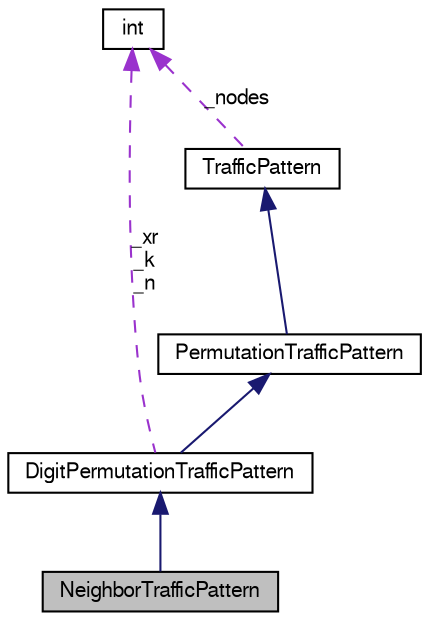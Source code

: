 digraph G
{
  bgcolor="transparent";
  edge [fontname="FreeSans",fontsize="10",labelfontname="FreeSans",labelfontsize="10"];
  node [fontname="FreeSans",fontsize="10",shape=record];
  Node1 [label="NeighborTrafficPattern",height=0.2,width=0.4,color="black", fillcolor="grey75", style="filled" fontcolor="black"];
  Node2 -> Node1 [dir=back,color="midnightblue",fontsize="10",style="solid",fontname="FreeSans"];
  Node2 [label="DigitPermutationTrafficPattern",height=0.2,width=0.4,color="black",URL="$classDigitPermutationTrafficPattern.html"];
  Node3 -> Node2 [dir=back,color="midnightblue",fontsize="10",style="solid",fontname="FreeSans"];
  Node3 [label="PermutationTrafficPattern",height=0.2,width=0.4,color="black",URL="$classPermutationTrafficPattern.html"];
  Node4 -> Node3 [dir=back,color="midnightblue",fontsize="10",style="solid",fontname="FreeSans"];
  Node4 [label="TrafficPattern",height=0.2,width=0.4,color="black",URL="$classTrafficPattern.html"];
  Node5 -> Node4 [dir=back,color="darkorchid3",fontsize="10",style="dashed",label="_nodes",fontname="FreeSans"];
  Node5 [label="int",height=0.2,width=0.4,color="black",URL="$classint.html"];
  Node5 -> Node2 [dir=back,color="darkorchid3",fontsize="10",style="dashed",label="_xr\n_k\n_n",fontname="FreeSans"];
}
